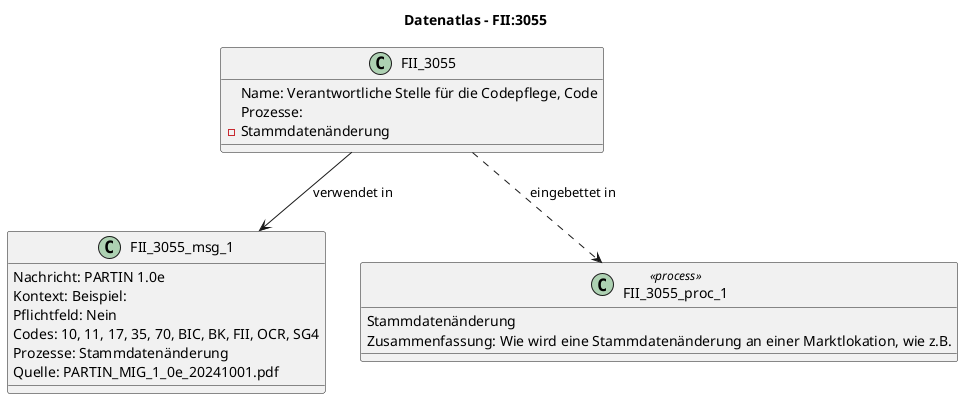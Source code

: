 @startuml
title Datenatlas – FII:3055
class FII_3055 {
  Name: Verantwortliche Stelle für die Codepflege, Code
  Prozesse:
    - Stammdatenänderung
}
class FII_3055_msg_1 {
  Nachricht: PARTIN 1.0e
  Kontext: Beispiel:
  Pflichtfeld: Nein
  Codes: 10, 11, 17, 35, 70, BIC, BK, FII, OCR, SG4
  Prozesse: Stammdatenänderung
  Quelle: PARTIN_MIG_1_0e_20241001.pdf
}
FII_3055 --> FII_3055_msg_1 : verwendet in
class FII_3055_proc_1 <<process>> {
  Stammdatenänderung
  Zusammenfassung: Wie wird eine Stammdatenänderung an einer Marktlokation, wie z.B.
}
FII_3055 ..> FII_3055_proc_1 : eingebettet in
@enduml